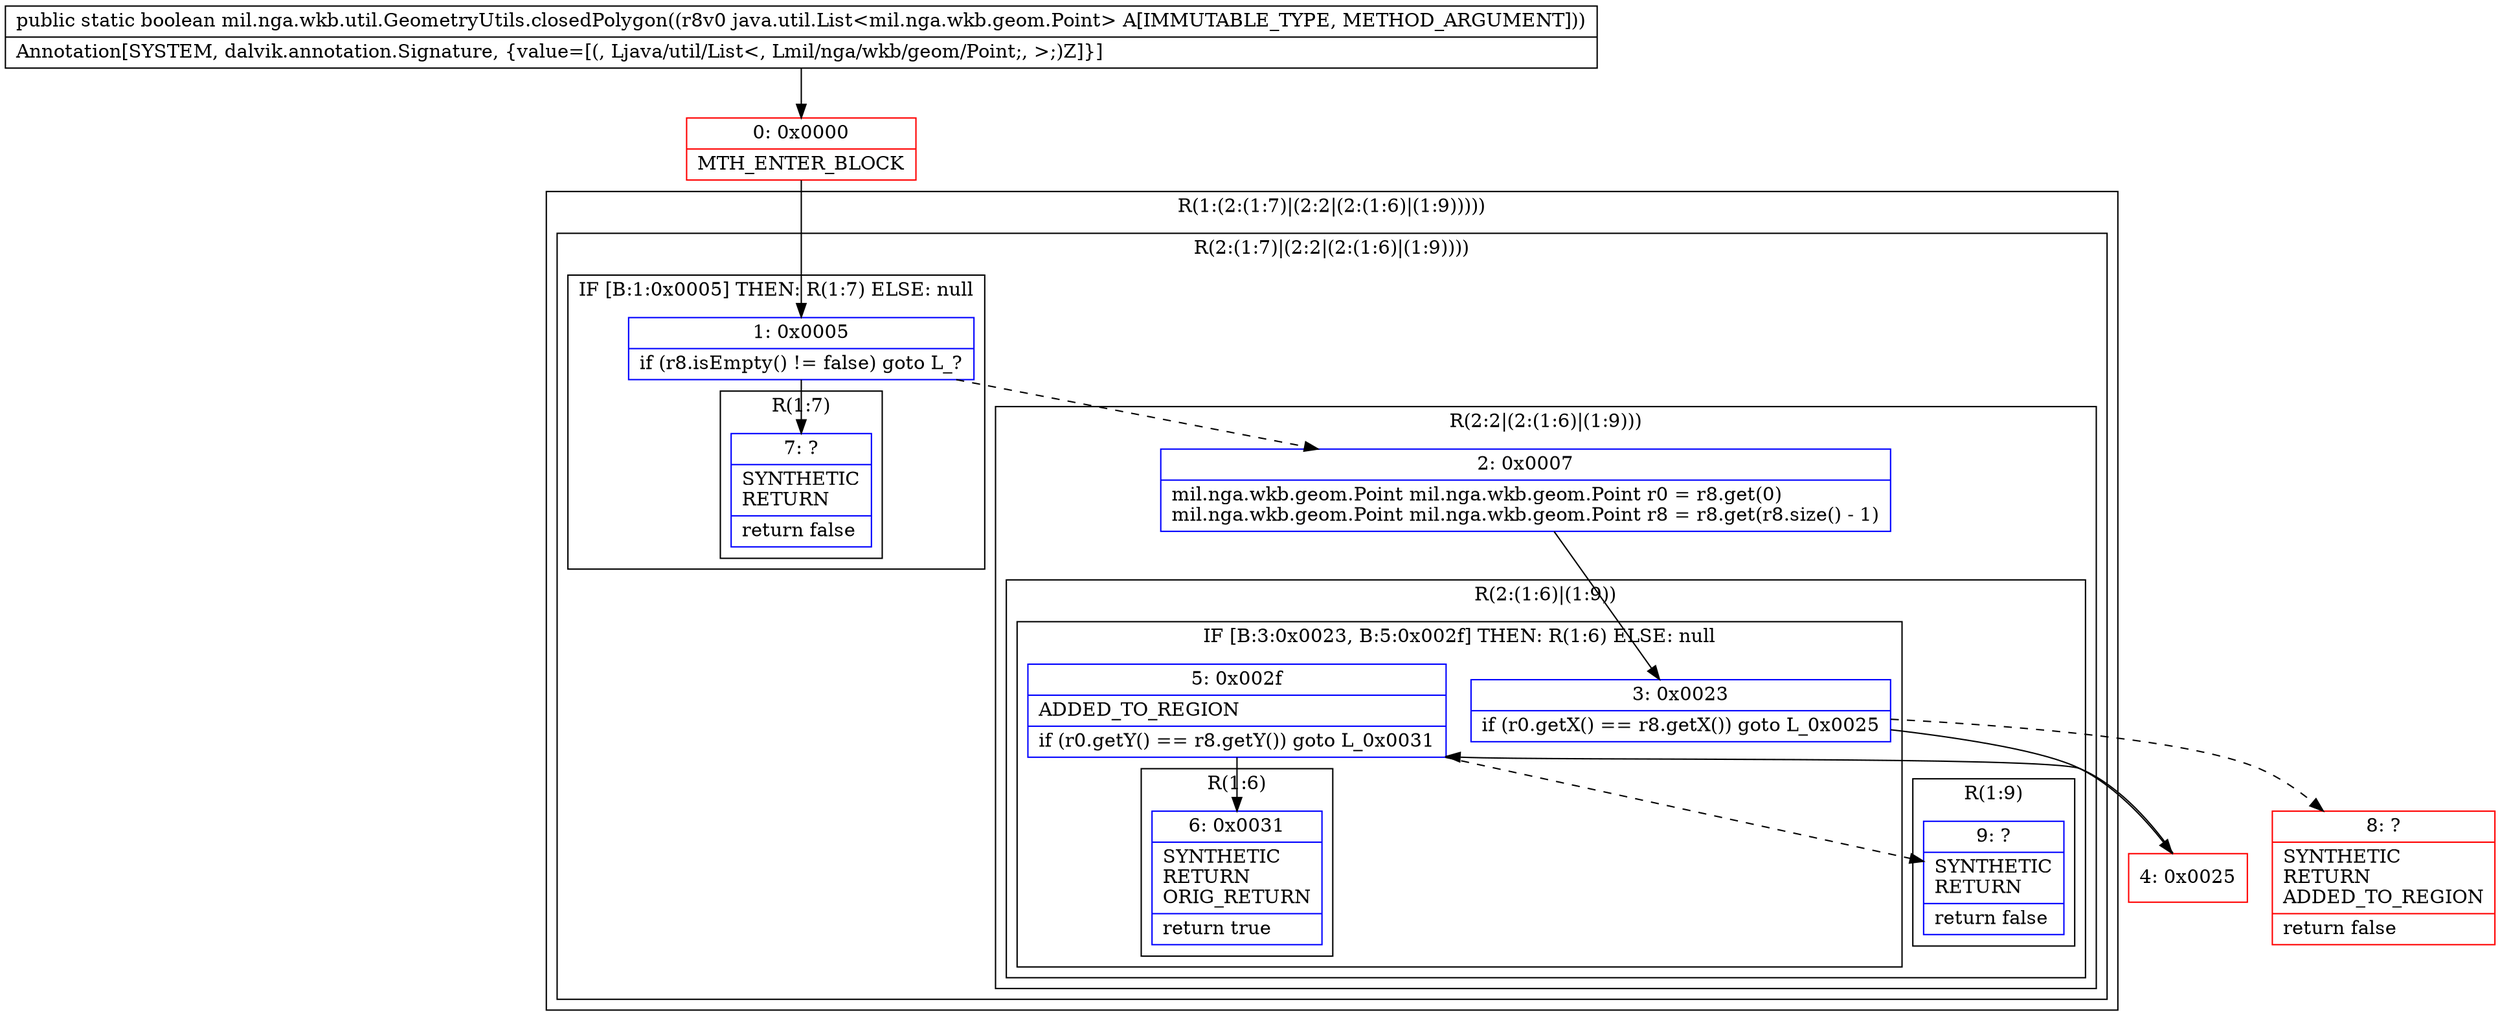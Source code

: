 digraph "CFG formil.nga.wkb.util.GeometryUtils.closedPolygon(Ljava\/util\/List;)Z" {
subgraph cluster_Region_1633911768 {
label = "R(1:(2:(1:7)|(2:2|(2:(1:6)|(1:9)))))";
node [shape=record,color=blue];
subgraph cluster_Region_147122212 {
label = "R(2:(1:7)|(2:2|(2:(1:6)|(1:9))))";
node [shape=record,color=blue];
subgraph cluster_IfRegion_315265534 {
label = "IF [B:1:0x0005] THEN: R(1:7) ELSE: null";
node [shape=record,color=blue];
Node_1 [shape=record,label="{1\:\ 0x0005|if (r8.isEmpty() != false) goto L_?\l}"];
subgraph cluster_Region_1175001318 {
label = "R(1:7)";
node [shape=record,color=blue];
Node_7 [shape=record,label="{7\:\ ?|SYNTHETIC\lRETURN\l|return false\l}"];
}
}
subgraph cluster_Region_242250256 {
label = "R(2:2|(2:(1:6)|(1:9)))";
node [shape=record,color=blue];
Node_2 [shape=record,label="{2\:\ 0x0007|mil.nga.wkb.geom.Point mil.nga.wkb.geom.Point r0 = r8.get(0)\lmil.nga.wkb.geom.Point mil.nga.wkb.geom.Point r8 = r8.get(r8.size() \- 1)\l}"];
subgraph cluster_Region_990457532 {
label = "R(2:(1:6)|(1:9))";
node [shape=record,color=blue];
subgraph cluster_IfRegion_1476499738 {
label = "IF [B:3:0x0023, B:5:0x002f] THEN: R(1:6) ELSE: null";
node [shape=record,color=blue];
Node_3 [shape=record,label="{3\:\ 0x0023|if (r0.getX() == r8.getX()) goto L_0x0025\l}"];
Node_5 [shape=record,label="{5\:\ 0x002f|ADDED_TO_REGION\l|if (r0.getY() == r8.getY()) goto L_0x0031\l}"];
subgraph cluster_Region_346252337 {
label = "R(1:6)";
node [shape=record,color=blue];
Node_6 [shape=record,label="{6\:\ 0x0031|SYNTHETIC\lRETURN\lORIG_RETURN\l|return true\l}"];
}
}
subgraph cluster_Region_1377845818 {
label = "R(1:9)";
node [shape=record,color=blue];
Node_9 [shape=record,label="{9\:\ ?|SYNTHETIC\lRETURN\l|return false\l}"];
}
}
}
}
}
Node_0 [shape=record,color=red,label="{0\:\ 0x0000|MTH_ENTER_BLOCK\l}"];
Node_4 [shape=record,color=red,label="{4\:\ 0x0025}"];
Node_8 [shape=record,color=red,label="{8\:\ ?|SYNTHETIC\lRETURN\lADDED_TO_REGION\l|return false\l}"];
MethodNode[shape=record,label="{public static boolean mil.nga.wkb.util.GeometryUtils.closedPolygon((r8v0 java.util.List\<mil.nga.wkb.geom.Point\> A[IMMUTABLE_TYPE, METHOD_ARGUMENT]))  | Annotation[SYSTEM, dalvik.annotation.Signature, \{value=[(, Ljava\/util\/List\<, Lmil\/nga\/wkb\/geom\/Point;, \>;)Z]\}]\l}"];
MethodNode -> Node_0;
Node_1 -> Node_2[style=dashed];
Node_1 -> Node_7;
Node_2 -> Node_3;
Node_3 -> Node_4;
Node_3 -> Node_8[style=dashed];
Node_5 -> Node_6;
Node_5 -> Node_9[style=dashed];
Node_0 -> Node_1;
Node_4 -> Node_5;
}

